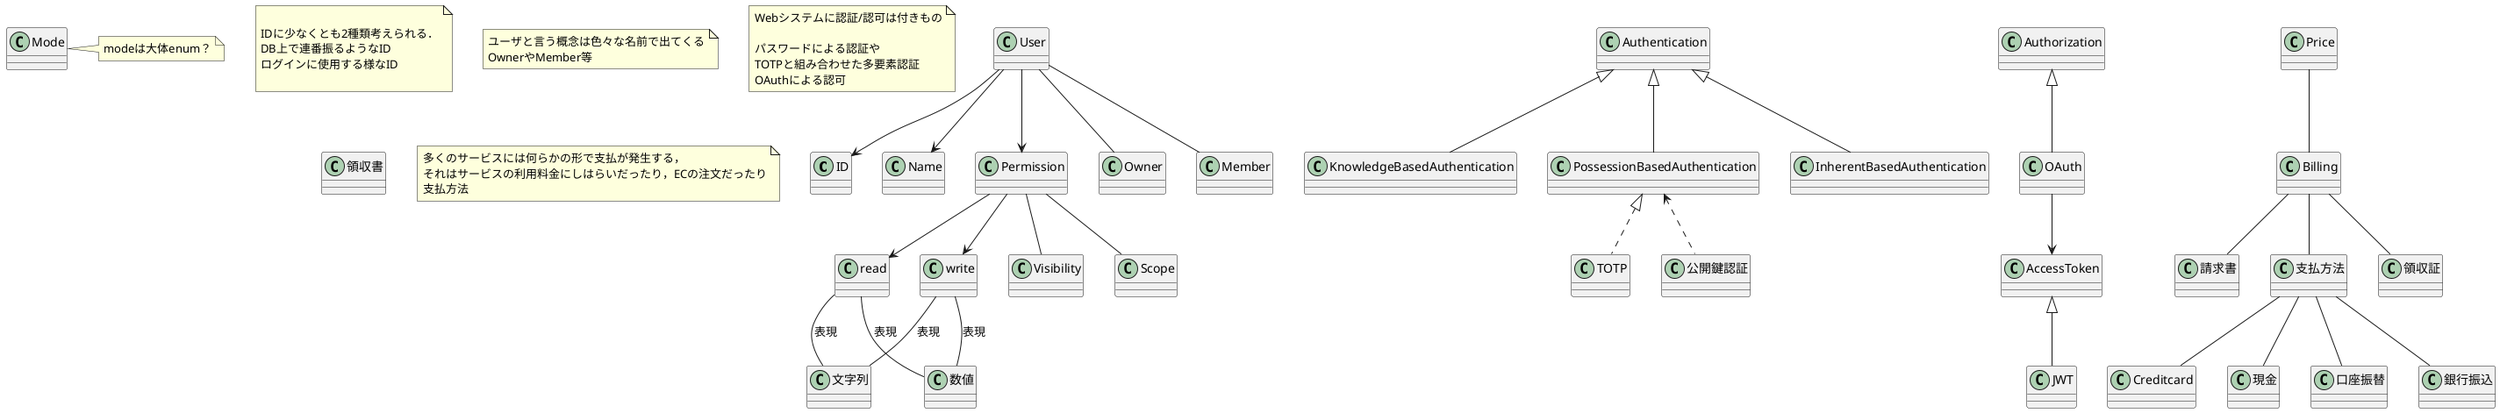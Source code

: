 @startuml APPLICATION

class ID{}

Class Name{}

Class Mode{}

note right of Mode
    modeは大体enum？
end note


Class Permission{}

Class 文字列{}
Class 数値{}
Class read{}
Class write{}

Permission --> read
read -- 数値 : 表現
read -- 文字列 : 表現
Permission --> write
write -- 数値 : 表現
write -- 文字列 : 表現

Class Visibility{}

Permission -- Visibility

Class Scope{}

Permission -- Scope

Class User{}
User --> ID
User --> Permission
User --> Name

note as id_note

IDに少なくとも2種類考えられる．
DB上で連番振るようなID
ログインに使用する様なID

end note

Class Owner{}
User -- Owner

Class Member
User -- Member

note as user_note
ユーザと言う概念は色々な名前で出てくる
OwnerやMember等
end note

Class Authentication{}

Class KnowledgeBasedAuthentication{}
Authentication <|-- KnowledgeBasedAuthentication

Class PossessionBasedAuthentication{}
Authentication <|-- PossessionBasedAuthentication

Class TOTP{}

PossessionBasedAuthentication <|.. TOTP

Class InherentBasedAuthentication{}

Authentication <|-- InherentBasedAuthentication

Class Authorization{}

Class OAuth{}

Authorization <|-- OAuth

Class AccessToken

OAuth-->AccessToken

Class JWT{}

AccessToken <|-- JWT


Class 公開鍵認証{}

PossessionBasedAuthentication <.. 公開鍵認証

note as n1
Webシステムに認証/認可は付きもの

パスワードによる認証や
TOTPと組み合わせた多要素認証
OAuthによる認可
end note


Class Billing{}

Class Creditcard{}

Class 現金{}

Class 口座振替{}
Class 銀行振込{}
Class 請求書{}
Class 領収書{}
Class 支払方法{}

Billing -- 支払方法
支払方法 -- Creditcard
支払方法 -- 現金
支払方法 -- 口座振替
支払方法 -- 銀行振込
Billing -- 請求書
Billing -- 領収証

Class Price{}

Price -- Billing
note as billing_note
多くのサービスには何らかの形で支払が発生する，
それはサービスの利用料金にしはらいだったり，ECの注文だったり
支払方法
end note

@enduml